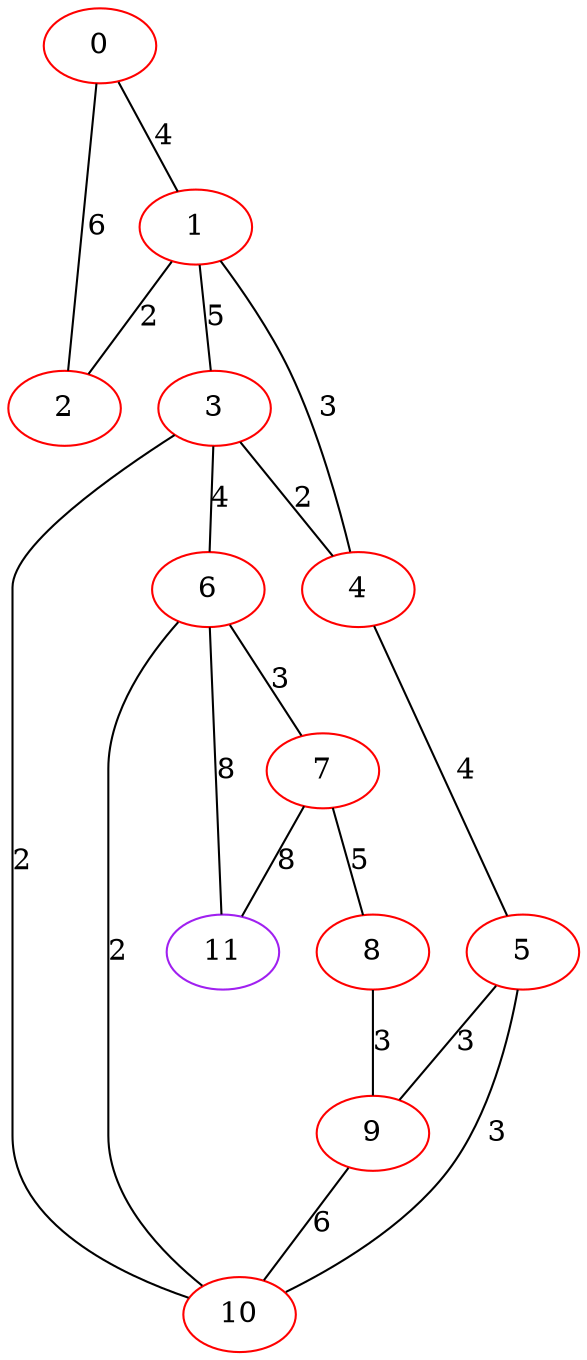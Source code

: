 graph "" {
0 [color=red, weight=1];
1 [color=red, weight=1];
2 [color=red, weight=1];
3 [color=red, weight=1];
4 [color=red, weight=1];
5 [color=red, weight=1];
6 [color=red, weight=1];
7 [color=red, weight=1];
8 [color=red, weight=1];
9 [color=red, weight=1];
10 [color=red, weight=1];
11 [color=purple, weight=4];
0 -- 1  [key=0, label=4];
0 -- 2  [key=0, label=6];
1 -- 2  [key=0, label=2];
1 -- 3  [key=0, label=5];
1 -- 4  [key=0, label=3];
3 -- 10  [key=0, label=2];
3 -- 4  [key=0, label=2];
3 -- 6  [key=0, label=4];
4 -- 5  [key=0, label=4];
5 -- 9  [key=0, label=3];
5 -- 10  [key=0, label=3];
6 -- 11  [key=0, label=8];
6 -- 10  [key=0, label=2];
6 -- 7  [key=0, label=3];
7 -- 8  [key=0, label=5];
7 -- 11  [key=0, label=8];
8 -- 9  [key=0, label=3];
9 -- 10  [key=0, label=6];
}
